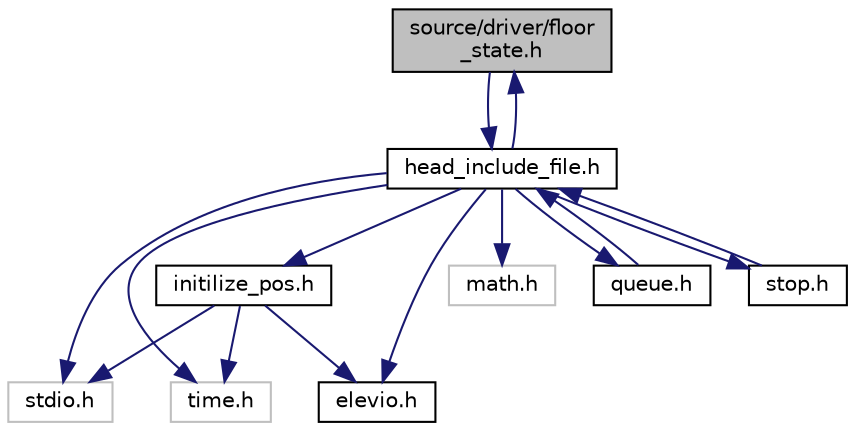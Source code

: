 digraph "source/driver/floor_state.h"
{
 // LATEX_PDF_SIZE
  edge [fontname="Helvetica",fontsize="10",labelfontname="Helvetica",labelfontsize="10"];
  node [fontname="Helvetica",fontsize="10",shape=record];
  Node1 [label="source/driver/floor\l_state.h",height=0.2,width=0.4,color="black", fillcolor="grey75", style="filled", fontcolor="black",tooltip="the file that handles the state of the floors and the elevator direction."];
  Node1 -> Node2 [color="midnightblue",fontsize="10",style="solid",fontname="Helvetica"];
  Node2 [label="head_include_file.h",height=0.2,width=0.4,color="black", fillcolor="white", style="filled",URL="$head__include__file_8h.html",tooltip="This file is meant to collect all the files into a big include file.   Here we have all the libraries..."];
  Node2 -> Node3 [color="midnightblue",fontsize="10",style="solid",fontname="Helvetica"];
  Node3 [label="stdio.h",height=0.2,width=0.4,color="grey75", fillcolor="white", style="filled",tooltip=" "];
  Node2 -> Node4 [color="midnightblue",fontsize="10",style="solid",fontname="Helvetica"];
  Node4 [label="time.h",height=0.2,width=0.4,color="grey75", fillcolor="white", style="filled",tooltip=" "];
  Node2 -> Node5 [color="midnightblue",fontsize="10",style="solid",fontname="Helvetica"];
  Node5 [label="math.h",height=0.2,width=0.4,color="grey75", fillcolor="white", style="filled",tooltip=" "];
  Node2 -> Node6 [color="midnightblue",fontsize="10",style="solid",fontname="Helvetica"];
  Node6 [label="elevio.h",height=0.2,width=0.4,color="black", fillcolor="white", style="filled",URL="$elevio_8h_source.html",tooltip=" "];
  Node2 -> Node1 [color="midnightblue",fontsize="10",style="solid",fontname="Helvetica"];
  Node2 -> Node7 [color="midnightblue",fontsize="10",style="solid",fontname="Helvetica"];
  Node7 [label="queue.h",height=0.2,width=0.4,color="black", fillcolor="white", style="filled",URL="$queue_8h.html",tooltip="This file handles the queue system of the elevator. How to add an element to the queue,..."];
  Node7 -> Node2 [color="midnightblue",fontsize="10",style="solid",fontname="Helvetica"];
  Node2 -> Node8 [color="midnightblue",fontsize="10",style="solid",fontname="Helvetica"];
  Node8 [label="stop.h",height=0.2,width=0.4,color="black", fillcolor="white", style="filled",URL="$stop_8h.html",tooltip="The file that handles both how the elevator stops at a floor and how the elevator stops if the stop b..."];
  Node8 -> Node2 [color="midnightblue",fontsize="10",style="solid",fontname="Helvetica"];
  Node2 -> Node9 [color="midnightblue",fontsize="10",style="solid",fontname="Helvetica"];
  Node9 [label="initilize_pos.h",height=0.2,width=0.4,color="black", fillcolor="white", style="filled",URL="$initilize__pos_8h.html",tooltip="The programs that take care of the initialzation of the elevator."];
  Node9 -> Node3 [color="midnightblue",fontsize="10",style="solid",fontname="Helvetica"];
  Node9 -> Node6 [color="midnightblue",fontsize="10",style="solid",fontname="Helvetica"];
  Node9 -> Node4 [color="midnightblue",fontsize="10",style="solid",fontname="Helvetica"];
}
